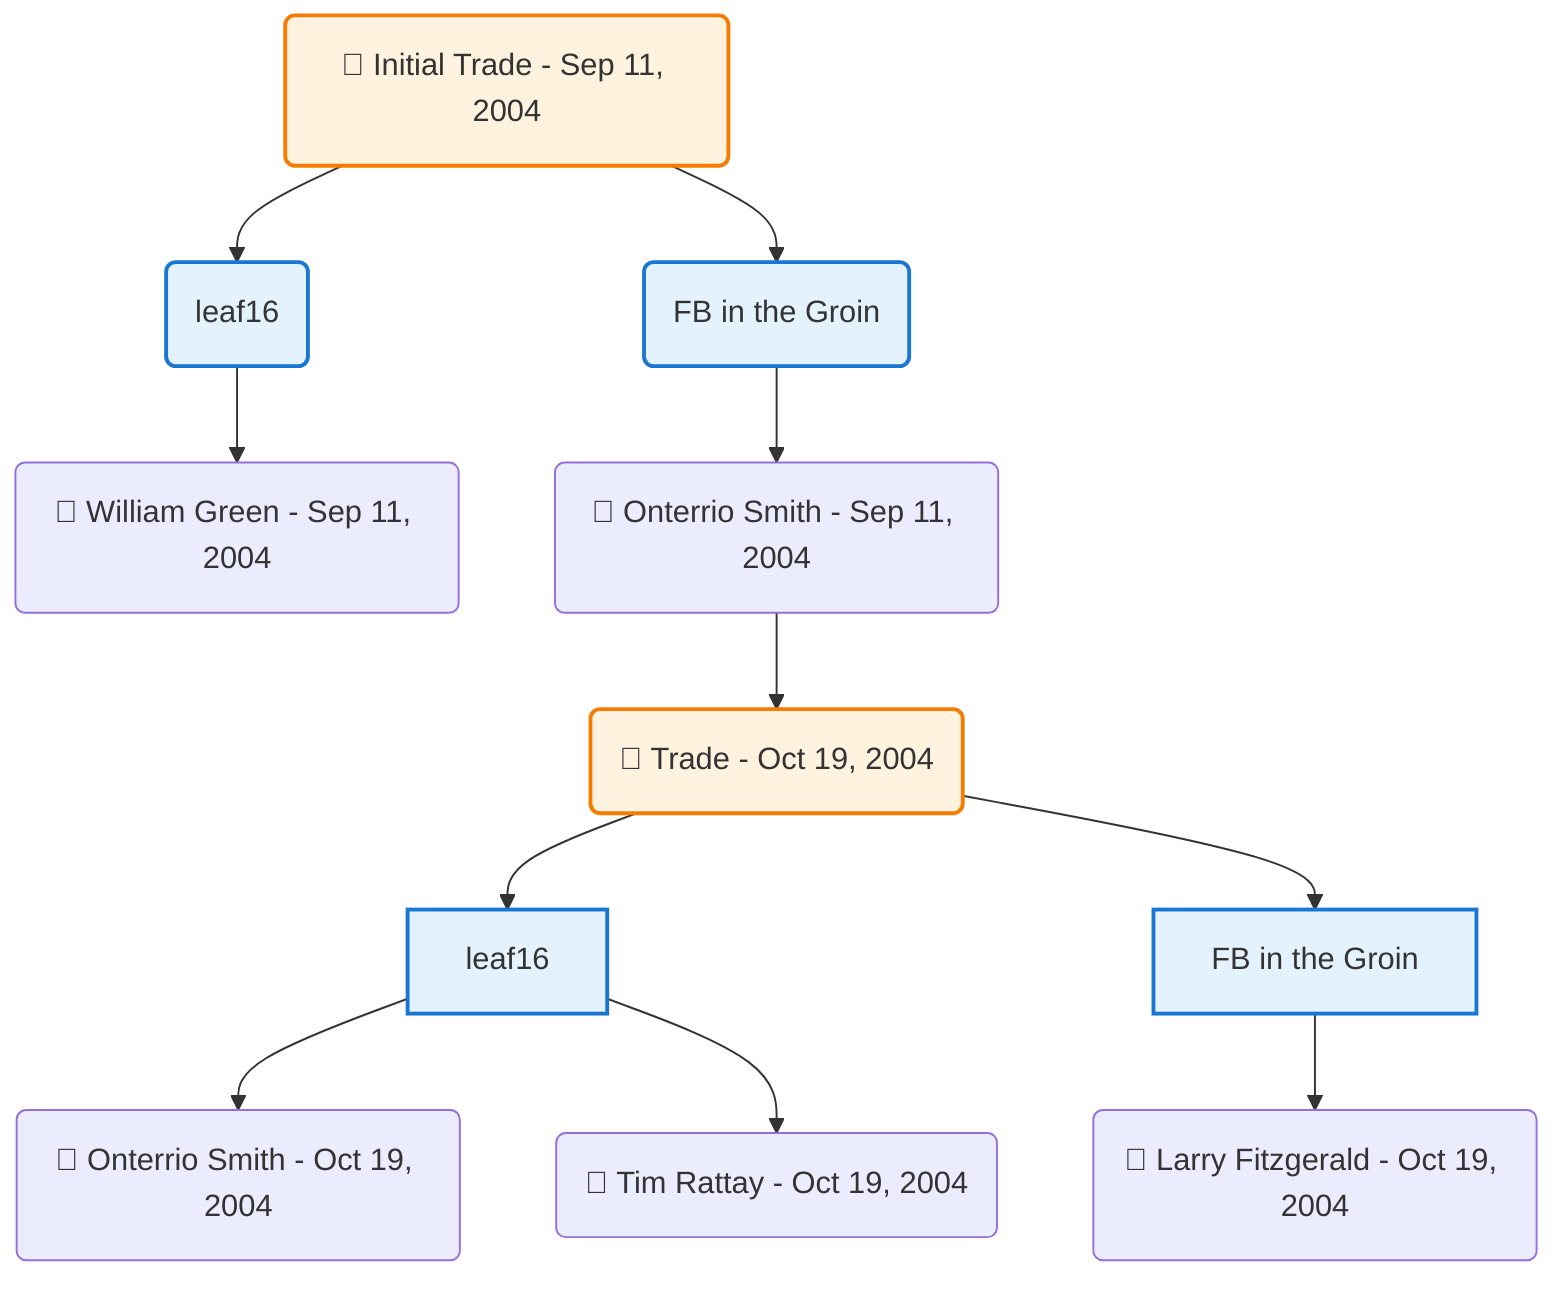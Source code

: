 flowchart TD

    TRADE_MAIN("🔄 Initial Trade - Sep 11, 2004")
    TEAM_1("leaf16")
    TEAM_2("FB in the Groin")
    NODE_ca06fba2-df2b-4ba6-8feb-5334ea6297e3("🔄 William Green - Sep 11, 2004")
    NODE_6bc8de83-899e-470b-b9cf-c2b6af7d0366("🔄 Onterrio Smith - Sep 11, 2004")
    TRADE_0119732f-f03e-406e-bf7e-8bcd5a43b74f_3("🔄 Trade - Oct 19, 2004")
    TEAM_66fb98f4-89a7-45f9-893a-b41d71e6249d_4["leaf16"]
    NODE_f27fb2d5-1979-407d-a5a6-63b6030c9618("🔄 Onterrio Smith - Oct 19, 2004")
    NODE_e2d07bbd-5ca5-4ce4-bd94-28641b61d32e("🔄 Tim Rattay - Oct 19, 2004")
    TEAM_f483ecf1-cd17-4991-854b-e52dfc957b45_5["FB in the Groin"]
    NODE_308d9cd3-959a-4eb0-887f-1b5b79c9ab29("🔄 Larry Fitzgerald - Oct 19, 2004")

    TRADE_MAIN --> TEAM_1
    TRADE_MAIN --> TEAM_2
    TEAM_1 --> NODE_ca06fba2-df2b-4ba6-8feb-5334ea6297e3
    TEAM_2 --> NODE_6bc8de83-899e-470b-b9cf-c2b6af7d0366
    NODE_6bc8de83-899e-470b-b9cf-c2b6af7d0366 --> TRADE_0119732f-f03e-406e-bf7e-8bcd5a43b74f_3
    TRADE_0119732f-f03e-406e-bf7e-8bcd5a43b74f_3 --> TEAM_66fb98f4-89a7-45f9-893a-b41d71e6249d_4
    TEAM_66fb98f4-89a7-45f9-893a-b41d71e6249d_4 --> NODE_f27fb2d5-1979-407d-a5a6-63b6030c9618
    TEAM_66fb98f4-89a7-45f9-893a-b41d71e6249d_4 --> NODE_e2d07bbd-5ca5-4ce4-bd94-28641b61d32e
    TRADE_0119732f-f03e-406e-bf7e-8bcd5a43b74f_3 --> TEAM_f483ecf1-cd17-4991-854b-e52dfc957b45_5
    TEAM_f483ecf1-cd17-4991-854b-e52dfc957b45_5 --> NODE_308d9cd3-959a-4eb0-887f-1b5b79c9ab29

    %% Node styling
    classDef teamNode fill:#e3f2fd,stroke:#1976d2,stroke-width:2px
    classDef tradeNode fill:#fff3e0,stroke:#f57c00,stroke-width:2px
    classDef playerNode fill:#f3e5f5,stroke:#7b1fa2,stroke-width:1px
    classDef nonRootPlayerNode fill:#f5f5f5,stroke:#757575,stroke-width:1px
    classDef endNode fill:#ffebee,stroke:#c62828,stroke-width:2px
    classDef waiverNode fill:#e8f5e8,stroke:#388e3c,stroke-width:2px
    classDef championshipNode fill:#fff9c4,stroke:#f57f17,stroke-width:3px

    class TEAM_1,TEAM_2,TEAM_66fb98f4-89a7-45f9-893a-b41d71e6249d_4,TEAM_f483ecf1-cd17-4991-854b-e52dfc957b45_5 teamNode
    class TRADE_MAIN,TRADE_0119732f-f03e-406e-bf7e-8bcd5a43b74f_3 tradeNode